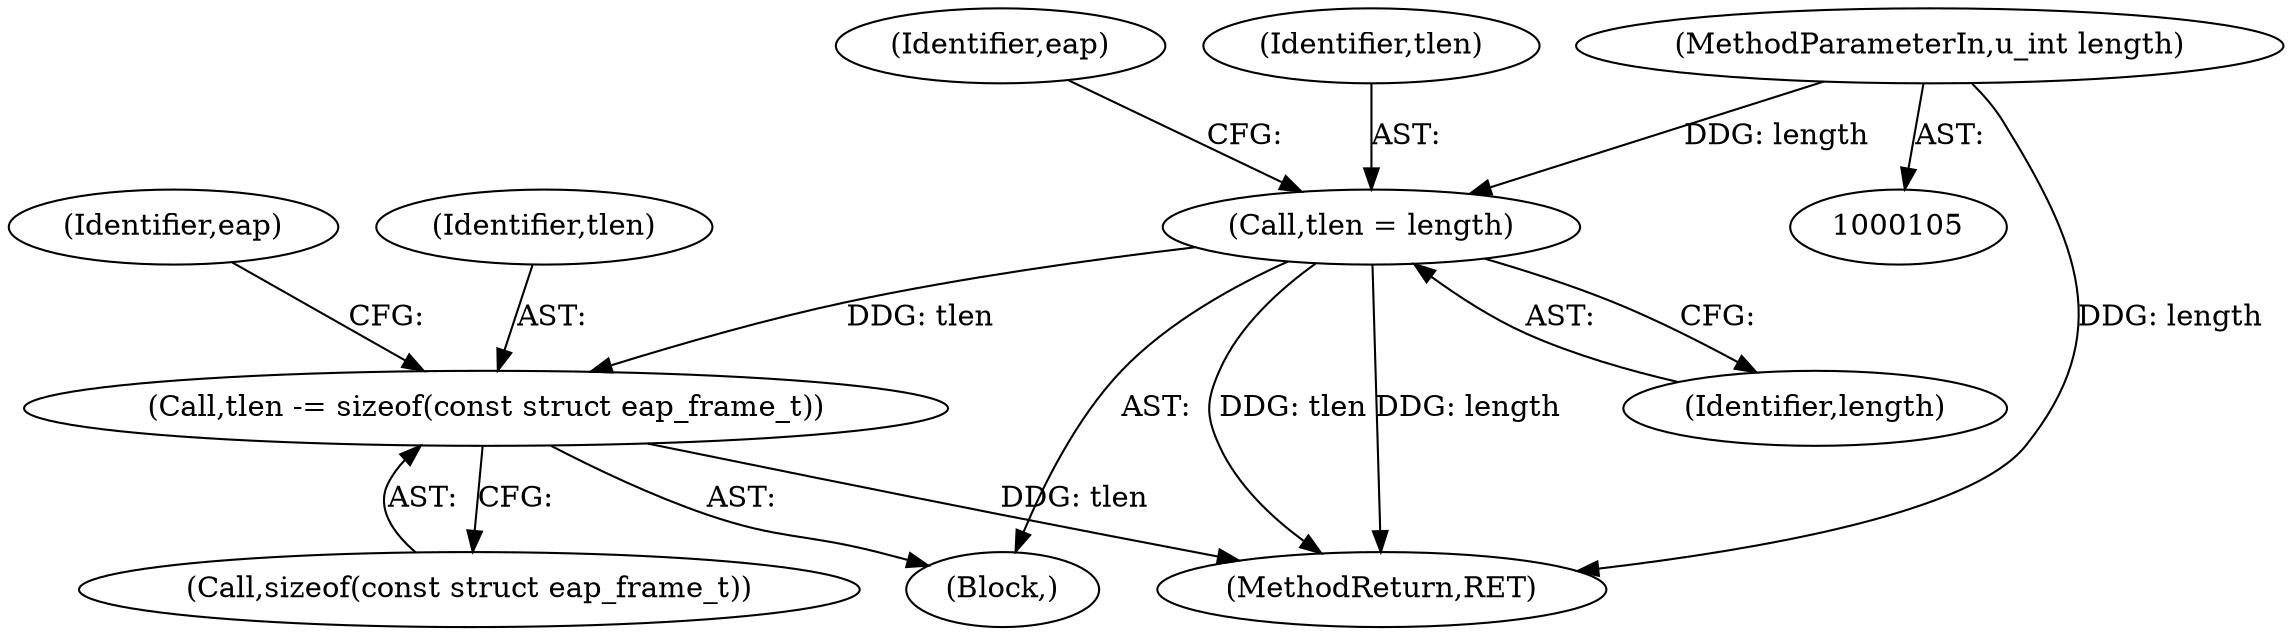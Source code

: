 digraph "0_tcpdump_985122081165753c7442bd7824c473eb9ff56308@API" {
"1000194" [label="(Call,tlen -= sizeof(const struct eap_frame_t))"];
"1000123" [label="(Call,tlen = length)"];
"1000108" [label="(MethodParameterIn,u_int length)"];
"1000108" [label="(MethodParameterIn,u_int length)"];
"1000194" [label="(Call,tlen -= sizeof(const struct eap_frame_t))"];
"1000196" [label="(Call,sizeof(const struct eap_frame_t))"];
"1000109" [label="(Block,)"];
"1000200" [label="(Identifier,eap)"];
"1000127" [label="(Identifier,eap)"];
"1000125" [label="(Identifier,length)"];
"1000124" [label="(Identifier,tlen)"];
"1000499" [label="(MethodReturn,RET)"];
"1000195" [label="(Identifier,tlen)"];
"1000123" [label="(Call,tlen = length)"];
"1000194" -> "1000109"  [label="AST: "];
"1000194" -> "1000196"  [label="CFG: "];
"1000195" -> "1000194"  [label="AST: "];
"1000196" -> "1000194"  [label="AST: "];
"1000200" -> "1000194"  [label="CFG: "];
"1000194" -> "1000499"  [label="DDG: tlen"];
"1000123" -> "1000194"  [label="DDG: tlen"];
"1000123" -> "1000109"  [label="AST: "];
"1000123" -> "1000125"  [label="CFG: "];
"1000124" -> "1000123"  [label="AST: "];
"1000125" -> "1000123"  [label="AST: "];
"1000127" -> "1000123"  [label="CFG: "];
"1000123" -> "1000499"  [label="DDG: length"];
"1000123" -> "1000499"  [label="DDG: tlen"];
"1000108" -> "1000123"  [label="DDG: length"];
"1000108" -> "1000105"  [label="AST: "];
"1000108" -> "1000499"  [label="DDG: length"];
}

